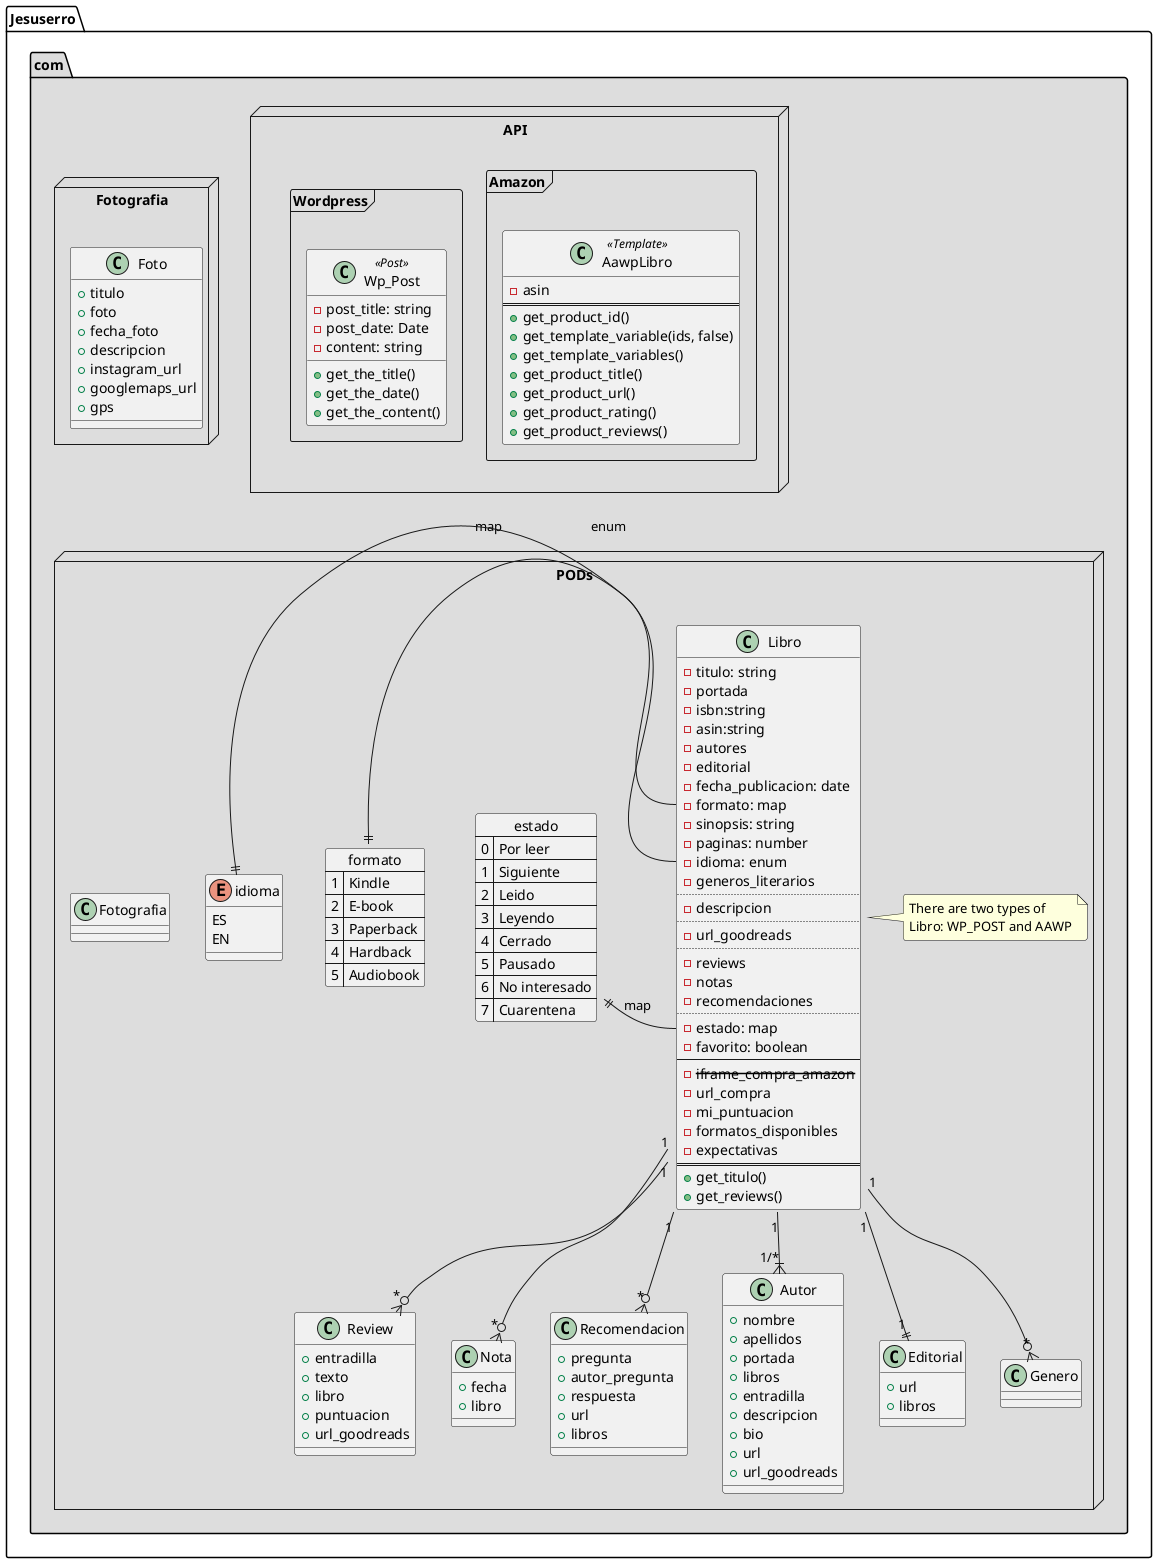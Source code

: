 ' https://www.codeproject.com/Articles/1278703/UML-Made-Easy-with-PlantUML-VS-Code
' java -jar ~/.vscode/extensions/jebbs.plantuml-2.13.14/plantuml.jar -verbose *.plantuml ../out/index.plantuml
' https://plantuml.com/es/component-diagram
' https://plantuml.com/es/ie-diagram

@startuml

' skinparam Style strictuml
skinparam SequenceMessageAlignment center
skinparam backgroundColor #FFFFFF
skinparam roundcorner 5

package "Jesuserro.com" #DDDDDD 
{
    node "API" as n1 {
        frame Amazon {
            class AawpLibro <<Template>>{
                - asin
                ==
                + get_product_id()
                + get_template_variable(ids, false)
                + get_template_variables()
                + get_product_title()
                + get_product_url()
                + get_product_rating()
                + get_product_reviews()
            }
        }
        frame Wordpress {
            class Wp_Post <<Post>>{
                - post_title: string
                - post_date: Date
                - content: string
                + get_the_title()
                + get_the_date()
                + get_the_content()
            }
        }
    }
    
    node "PODs" {

        enum idioma {
            ES
            EN
        }

        map formato {
            1 => Kindle
            2 => E-book
            3 => Paperback
            4 => Hardback
            5 => Audiobook
        }
        map estado {
            0 => Por leer
            1 => Siguiente
            2 => Leido
            3 => Leyendo
            4 => Cerrado
            5 => Pausado
            6 => No interesado
            7 => Cuarentena
        }

        class Libro {
            - titulo: string
            - portada
            - isbn:string
            - asin:string
            - autores
            - editorial
            - fecha_publicacion: date
            - formato: map
            - sinopsis: string
            - paginas: number
            - idioma: enum
            - generos_literarios
            ..
            - descripcion
            ..
            - url_goodreads
            ..
            - reviews
            - notas
            - recomendaciones
            ..
            - estado: map
            - favorito: boolean 
            --
            - <strike>iframe_compra_amazon</strike> 
            - url_compra 
            - mi_puntuacion 
            - formatos_disponibles 
            - expectativas
            ==
            + get_titulo() 
            + get_reviews() 
        }
        
        note right of Libro 
            There are two types of 
            Libro: WP_POST and AAWP
        end note

        Libro "1" --o{ "*" Review
        Libro "1" --o{ "*" Nota
        Libro "1" --o{ "*" Recomendacion
        Libro "1" --|{ "1/*" Autor
        Libro "1" --|| "1" Editorial
        Libro "1" --o{ "*" Genero

        Libro::estado --left|| estado : map
        Libro::formato --left|| formato : map
        Libro::idioma --left|| idioma : enum

        Fotografia -up[hidden]-> n1

        class Review {
            + entradilla
            + texto
            + libro
            + puntuacion
            + url_goodreads
        }

        class Nota {
            + fecha
            + libro
        }

        class Recomendacion {
            + pregunta
            + autor_pregunta
            + respuesta
            + url
            + libros
        }

        class Autor{
            + nombre
            + apellidos
            + portada
            + libros
            + entradilla
            + descripcion
            + bio
            + url
            + url_goodreads
        }

        class Editorial{
            + url
            + libros
        }

        class Genero{
            
        }
    }

    node Fotografia{
        class Foto{
            + titulo
            + foto
            + fecha_foto
            + descripcion
            + instagram_url
            + googlemaps_url
            + gps
        }
    }
}

@enduml